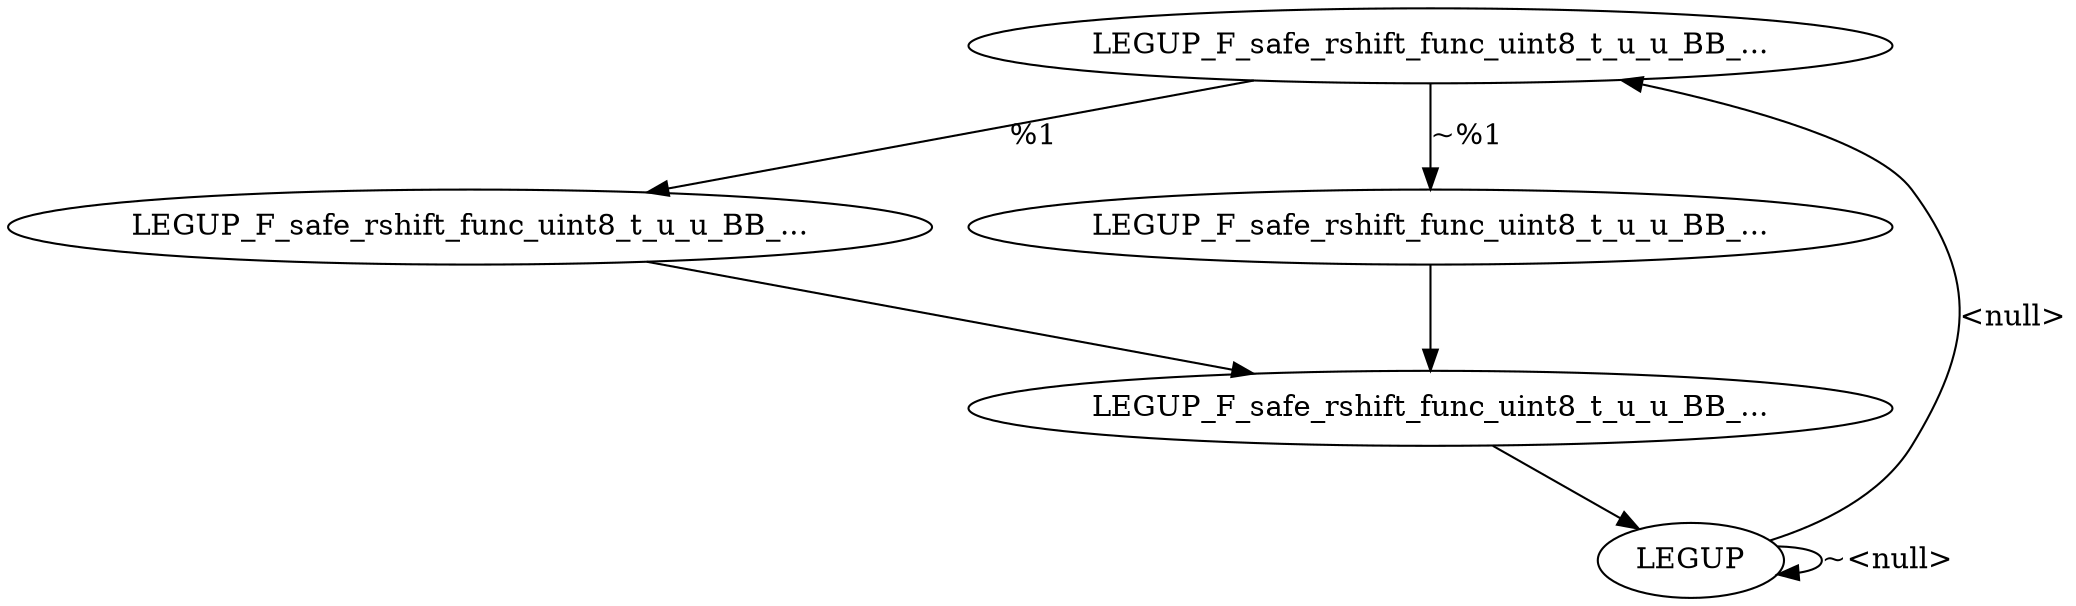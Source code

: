 digraph {
Node0x2ba5f50[label="LEGUP_F_safe_rshift_func_uint8_t_u_u_BB_..."];
Node0x2b6b4c0[label="LEGUP"];
Node0x2b6b4c0 -> Node0x2ba5f50[label="<null>"];
Node0x2b6b4c0 -> Node0x2b6b4c0[label="~<null>"];
Node0x2ba6020[label="LEGUP_F_safe_rshift_func_uint8_t_u_u_BB_..."];
Node0x2ba5f50 -> Node0x2ba6020[label="%1"];
Node0x2ba60f0[label="LEGUP_F_safe_rshift_func_uint8_t_u_u_BB_..."];
Node0x2ba5f50 -> Node0x2ba60f0[label="~%1"];
Node0x2ba61c0[label="LEGUP_F_safe_rshift_func_uint8_t_u_u_BB_..."];
Node0x2ba6020 -> Node0x2ba61c0;
Node0x2ba60f0 -> Node0x2ba61c0;
Node0x2ba61c0 -> Node0x2b6b4c0;
}
